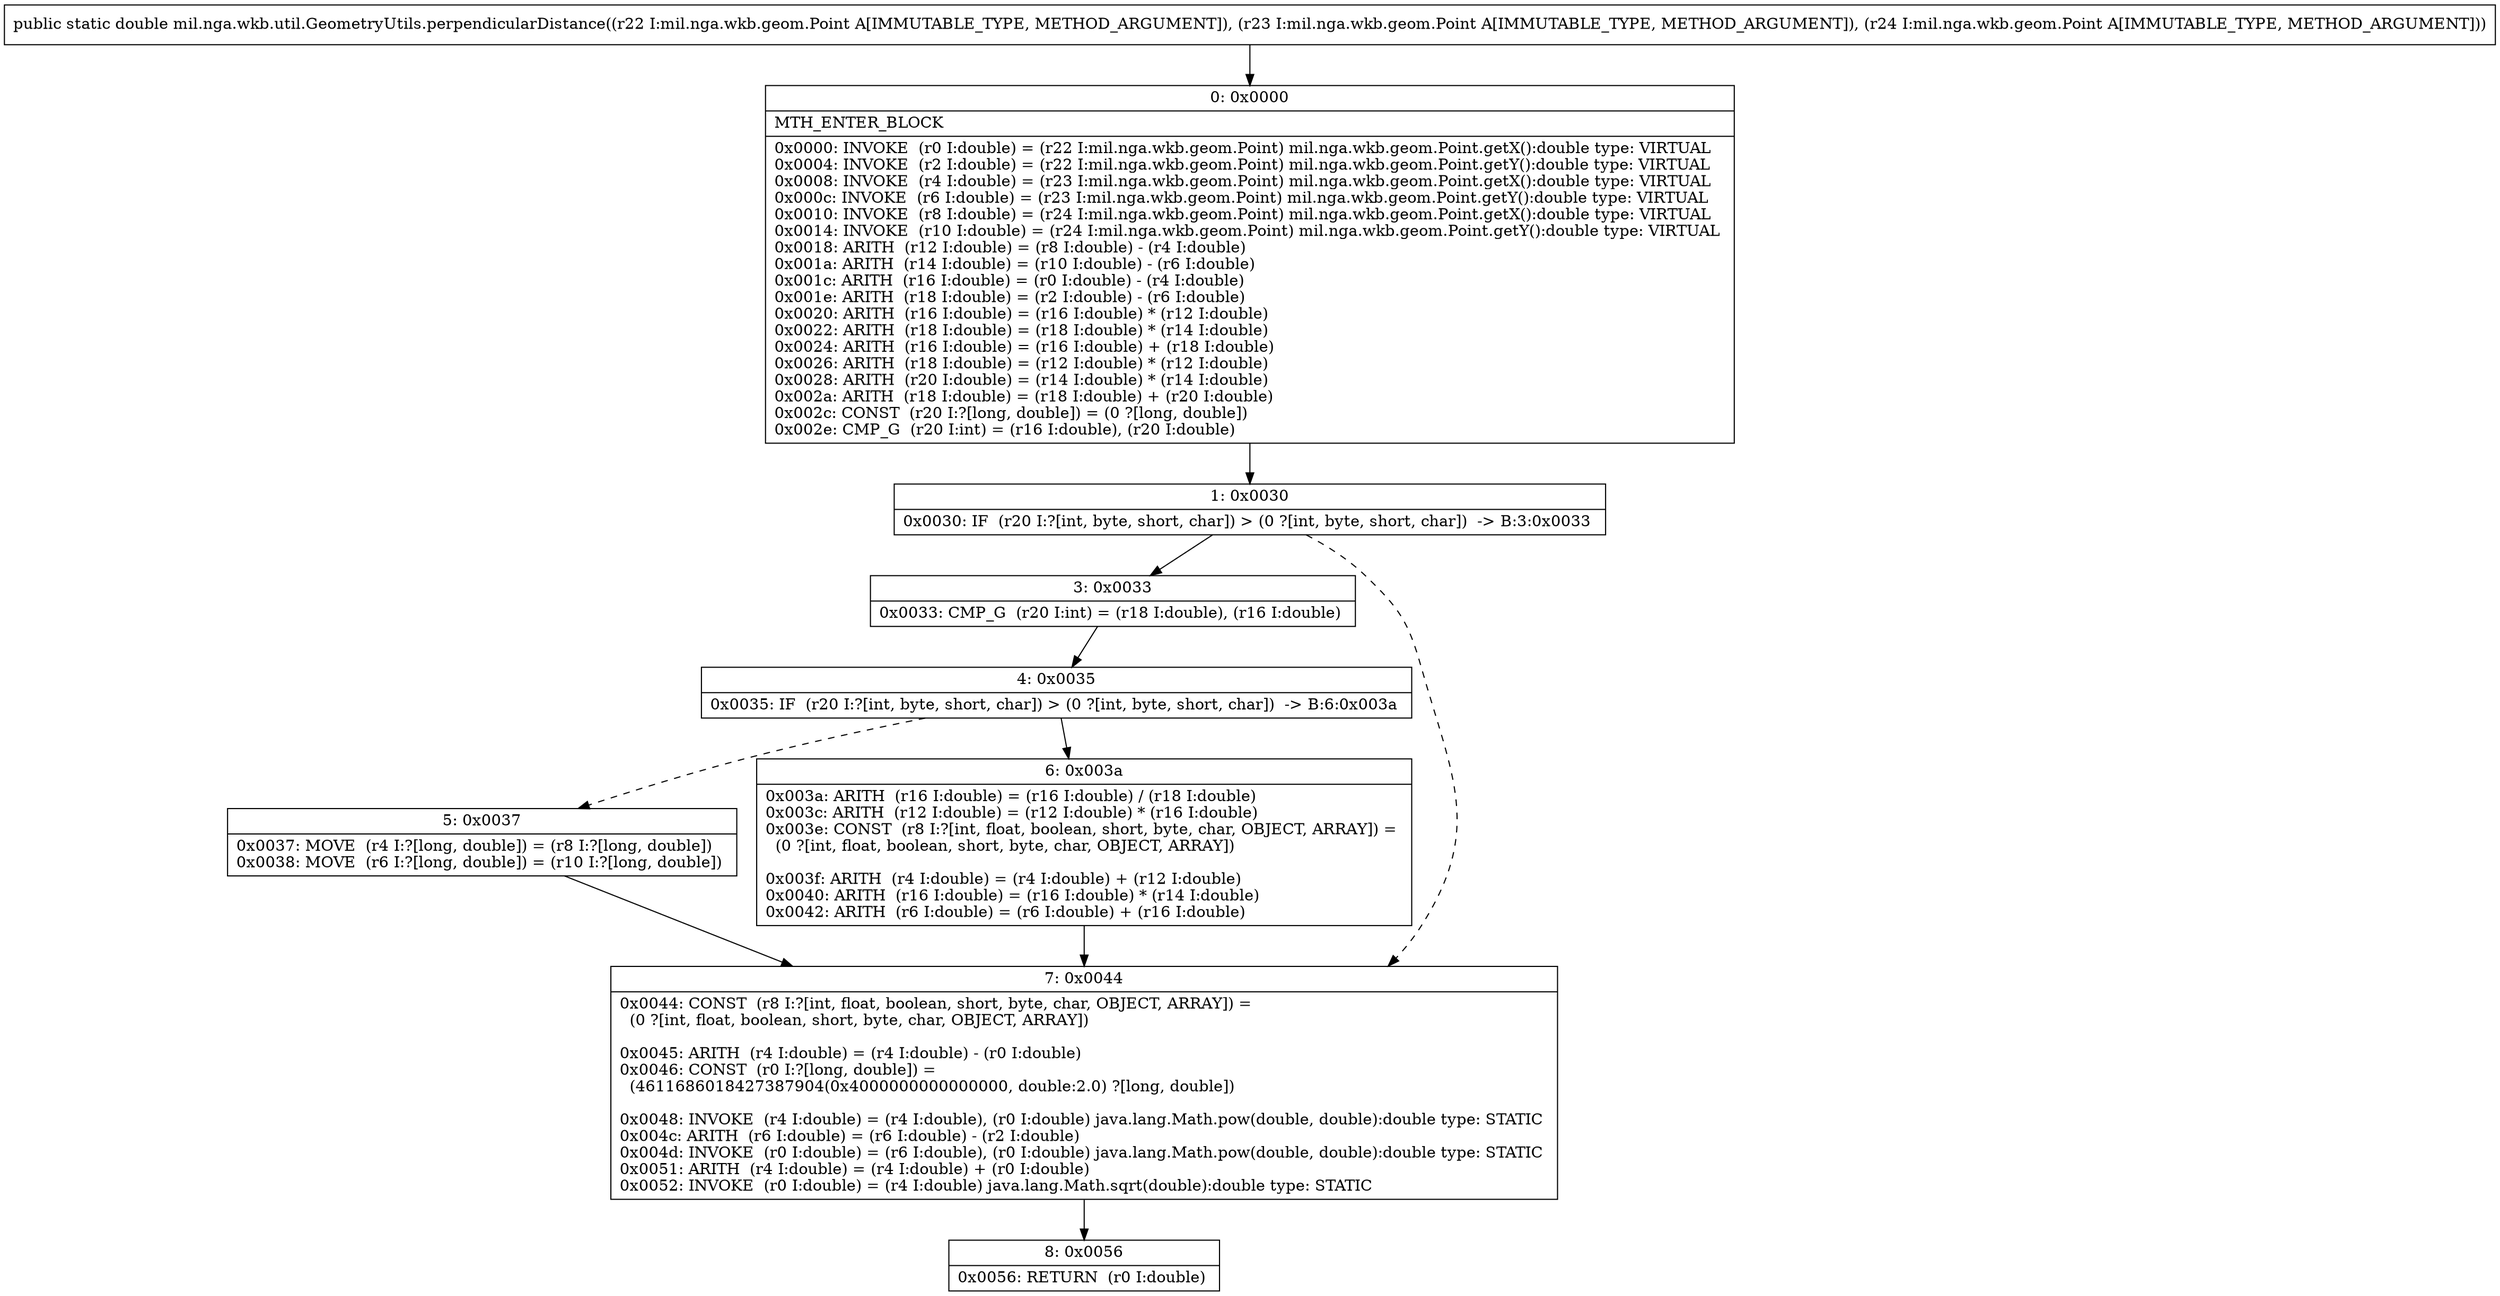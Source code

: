 digraph "CFG formil.nga.wkb.util.GeometryUtils.perpendicularDistance(Lmil\/nga\/wkb\/geom\/Point;Lmil\/nga\/wkb\/geom\/Point;Lmil\/nga\/wkb\/geom\/Point;)D" {
Node_0 [shape=record,label="{0\:\ 0x0000|MTH_ENTER_BLOCK\l|0x0000: INVOKE  (r0 I:double) = (r22 I:mil.nga.wkb.geom.Point) mil.nga.wkb.geom.Point.getX():double type: VIRTUAL \l0x0004: INVOKE  (r2 I:double) = (r22 I:mil.nga.wkb.geom.Point) mil.nga.wkb.geom.Point.getY():double type: VIRTUAL \l0x0008: INVOKE  (r4 I:double) = (r23 I:mil.nga.wkb.geom.Point) mil.nga.wkb.geom.Point.getX():double type: VIRTUAL \l0x000c: INVOKE  (r6 I:double) = (r23 I:mil.nga.wkb.geom.Point) mil.nga.wkb.geom.Point.getY():double type: VIRTUAL \l0x0010: INVOKE  (r8 I:double) = (r24 I:mil.nga.wkb.geom.Point) mil.nga.wkb.geom.Point.getX():double type: VIRTUAL \l0x0014: INVOKE  (r10 I:double) = (r24 I:mil.nga.wkb.geom.Point) mil.nga.wkb.geom.Point.getY():double type: VIRTUAL \l0x0018: ARITH  (r12 I:double) = (r8 I:double) \- (r4 I:double) \l0x001a: ARITH  (r14 I:double) = (r10 I:double) \- (r6 I:double) \l0x001c: ARITH  (r16 I:double) = (r0 I:double) \- (r4 I:double) \l0x001e: ARITH  (r18 I:double) = (r2 I:double) \- (r6 I:double) \l0x0020: ARITH  (r16 I:double) = (r16 I:double) * (r12 I:double) \l0x0022: ARITH  (r18 I:double) = (r18 I:double) * (r14 I:double) \l0x0024: ARITH  (r16 I:double) = (r16 I:double) + (r18 I:double) \l0x0026: ARITH  (r18 I:double) = (r12 I:double) * (r12 I:double) \l0x0028: ARITH  (r20 I:double) = (r14 I:double) * (r14 I:double) \l0x002a: ARITH  (r18 I:double) = (r18 I:double) + (r20 I:double) \l0x002c: CONST  (r20 I:?[long, double]) = (0 ?[long, double]) \l0x002e: CMP_G  (r20 I:int) = (r16 I:double), (r20 I:double) \l}"];
Node_1 [shape=record,label="{1\:\ 0x0030|0x0030: IF  (r20 I:?[int, byte, short, char]) \> (0 ?[int, byte, short, char])  \-\> B:3:0x0033 \l}"];
Node_3 [shape=record,label="{3\:\ 0x0033|0x0033: CMP_G  (r20 I:int) = (r18 I:double), (r16 I:double) \l}"];
Node_4 [shape=record,label="{4\:\ 0x0035|0x0035: IF  (r20 I:?[int, byte, short, char]) \> (0 ?[int, byte, short, char])  \-\> B:6:0x003a \l}"];
Node_5 [shape=record,label="{5\:\ 0x0037|0x0037: MOVE  (r4 I:?[long, double]) = (r8 I:?[long, double]) \l0x0038: MOVE  (r6 I:?[long, double]) = (r10 I:?[long, double]) \l}"];
Node_6 [shape=record,label="{6\:\ 0x003a|0x003a: ARITH  (r16 I:double) = (r16 I:double) \/ (r18 I:double) \l0x003c: ARITH  (r12 I:double) = (r12 I:double) * (r16 I:double) \l0x003e: CONST  (r8 I:?[int, float, boolean, short, byte, char, OBJECT, ARRAY]) = \l  (0 ?[int, float, boolean, short, byte, char, OBJECT, ARRAY])\l \l0x003f: ARITH  (r4 I:double) = (r4 I:double) + (r12 I:double) \l0x0040: ARITH  (r16 I:double) = (r16 I:double) * (r14 I:double) \l0x0042: ARITH  (r6 I:double) = (r6 I:double) + (r16 I:double) \l}"];
Node_7 [shape=record,label="{7\:\ 0x0044|0x0044: CONST  (r8 I:?[int, float, boolean, short, byte, char, OBJECT, ARRAY]) = \l  (0 ?[int, float, boolean, short, byte, char, OBJECT, ARRAY])\l \l0x0045: ARITH  (r4 I:double) = (r4 I:double) \- (r0 I:double) \l0x0046: CONST  (r0 I:?[long, double]) = \l  (4611686018427387904(0x4000000000000000, double:2.0) ?[long, double])\l \l0x0048: INVOKE  (r4 I:double) = (r4 I:double), (r0 I:double) java.lang.Math.pow(double, double):double type: STATIC \l0x004c: ARITH  (r6 I:double) = (r6 I:double) \- (r2 I:double) \l0x004d: INVOKE  (r0 I:double) = (r6 I:double), (r0 I:double) java.lang.Math.pow(double, double):double type: STATIC \l0x0051: ARITH  (r4 I:double) = (r4 I:double) + (r0 I:double) \l0x0052: INVOKE  (r0 I:double) = (r4 I:double) java.lang.Math.sqrt(double):double type: STATIC \l}"];
Node_8 [shape=record,label="{8\:\ 0x0056|0x0056: RETURN  (r0 I:double) \l}"];
MethodNode[shape=record,label="{public static double mil.nga.wkb.util.GeometryUtils.perpendicularDistance((r22 I:mil.nga.wkb.geom.Point A[IMMUTABLE_TYPE, METHOD_ARGUMENT]), (r23 I:mil.nga.wkb.geom.Point A[IMMUTABLE_TYPE, METHOD_ARGUMENT]), (r24 I:mil.nga.wkb.geom.Point A[IMMUTABLE_TYPE, METHOD_ARGUMENT])) }"];
MethodNode -> Node_0;
Node_0 -> Node_1;
Node_1 -> Node_3;
Node_1 -> Node_7[style=dashed];
Node_3 -> Node_4;
Node_4 -> Node_5[style=dashed];
Node_4 -> Node_6;
Node_5 -> Node_7;
Node_6 -> Node_7;
Node_7 -> Node_8;
}

